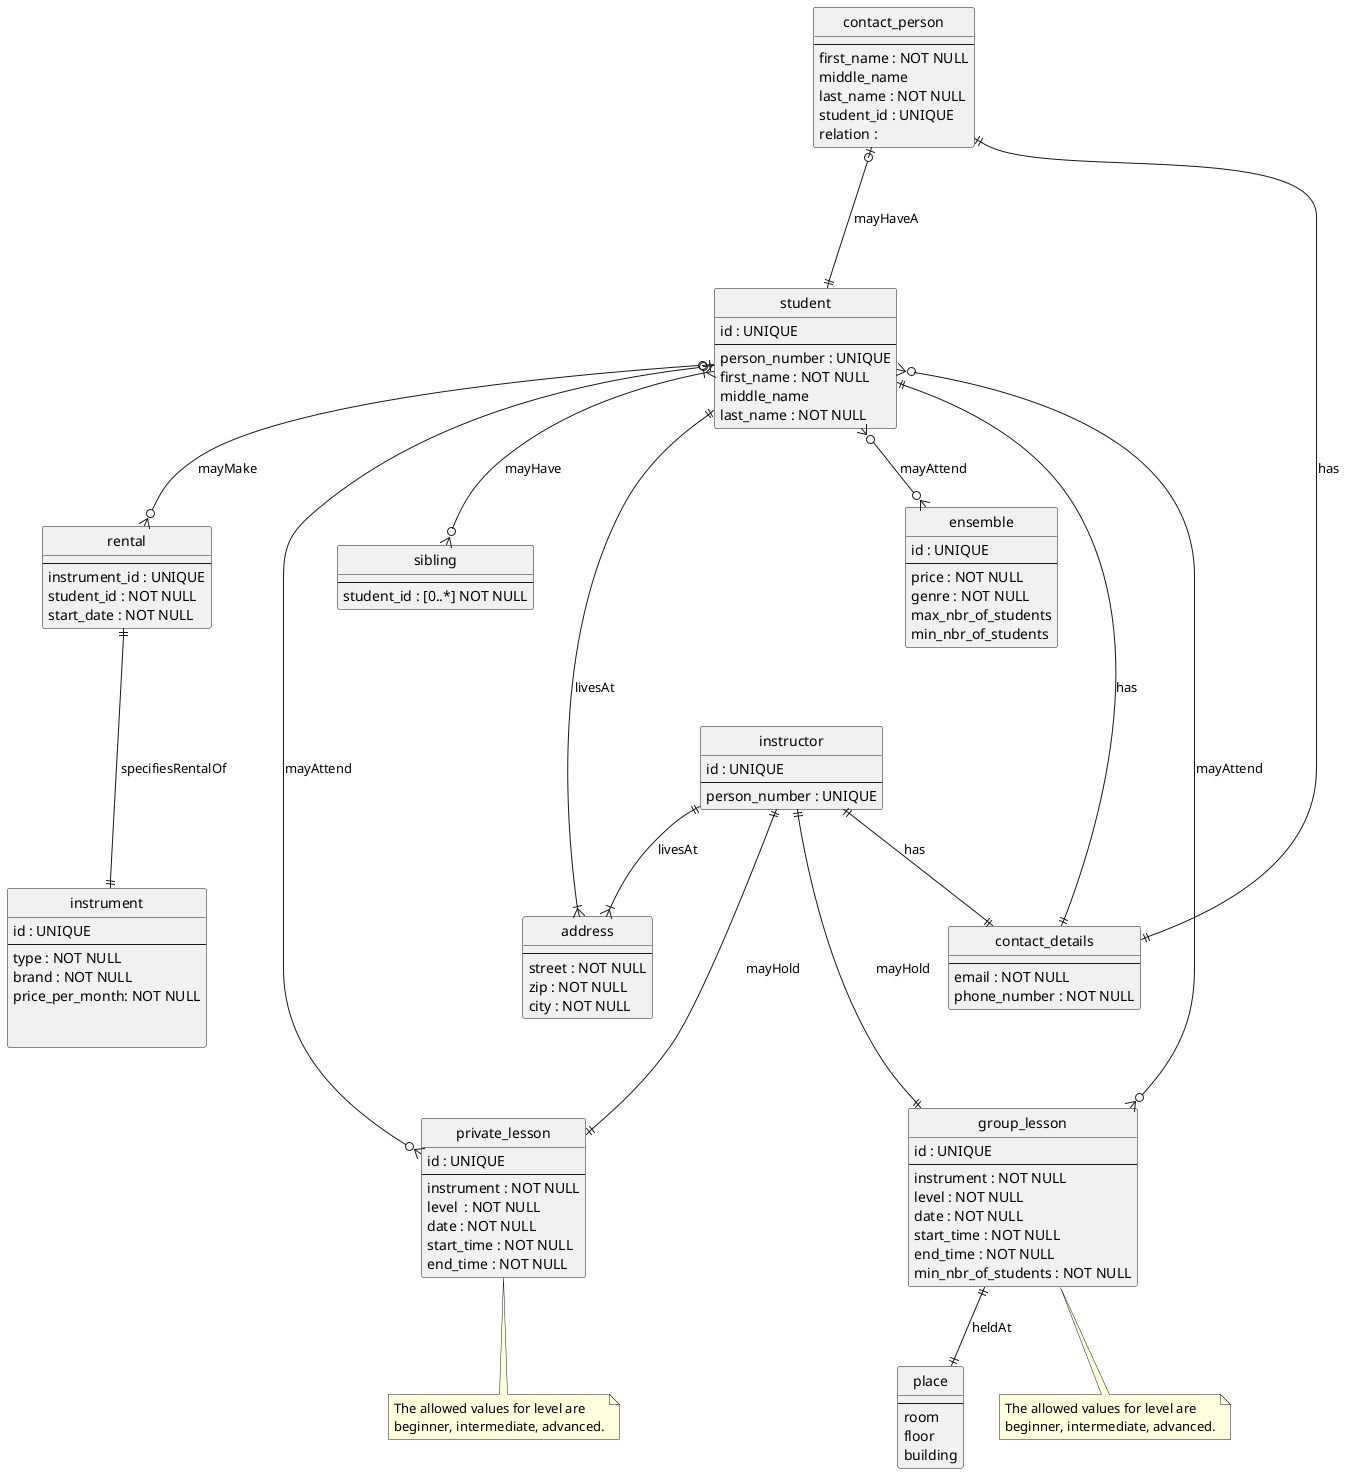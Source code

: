 @startuml Soundgood Music School
hide circle
' 'need to allow mixing to accomplish something with mixed shapes
' allow_mixing

' skinparam linetype ortho
' skinparam package {
'     BackgroundColor LightYellow
' }
' top to bottom direction
' left to right direction

' skinparam ClassAttributeIconSize 0

' ACTORS
entity "person" {
' entity "contact_info" {
    ' id : UNIQUE
    --
    first_name : NOT NULL
    middle_name
    last_name : NOT NULL
}

entity "address" {
    --
    street : NOT NULL
    zip : NOT NULL
    city : NOT NULL
}

entity "contact_details" {
    --
    email : NOT NULL
    phone_number : NOT NULL
}

entity "student" {
    id : UNIQUE
    --
    ' person_id : UNIQUE
    person_number : UNIQUE
    first_name : NOT NULL
    middle_name
    last_name : NOT NULL
    ' siblings [0..*]
    ' rented_instrument [0..2]
    ' eller ska jag dela upp det i två?
    ' contact_person : UNIQUE
    ' no next of kin, only contact_person?
    ' next_of_kin == person_id
}

' ärver från person
entity "contact_person" {
    --
    ' person_id :
    first_name : NOT NULL
    middle_name
    last_name : NOT NULL
    student_id : UNIQUE
    relation : 
}

entity "sibling" {
    --
    student_id : [0..*] NOT NULL
}
entity "instructor" {
    id : UNIQUE 
    --
    ' person_id : UNIQUE
    person_number : UNIQUE
}

' INSTRUMENTS
entity "instrument" {
id : UNIQUE 
' rent_id
--
type : NOT NULL
brand : NOT NULL
price_per_month: NOT NULL

' or
' __
' instrument/type
' brand
' price_per_time_unit
' in_stock
' rented

}
' ' find a better name. "instrument_skill"? Is it even neccessary??
' entity "instrument" {
'     type
'     level
' }

' is in_stock derived data? If rentee_id than its not in stock?
entity "rental" {
    --
    instrument_id : UNIQUE
    ' rent_id
    student_id : NOT NULL
    ' rentee
    start_date : NOT NULL
}

' LESSONS
entity "session" {
     id
     --
}


' ska instructor ligger på denna nivå eller nere hos childs?
entity "lesson" {
    --
    instructor_id
    date : NOT NULL
    start_time : NOT NULL
    end_time : NOT NULL
    price : NOT NULL
}

entity "private_lesson" {
    id : UNIQUE
    --
    instrument : NOT NULL
    level  : NOT NULL
    date : NOT NULL
    start_time : NOT NULL
    end_time : NOT NULL
}
note bottom
    The allowed values for level are
    beginner, intermediate, advanced.
end note


' TODO: Ska level alternativen skrivas som kommentar istället??
entity "group_lesson" {
    id : UNIQUE
    --
    instrument : NOT NULL
    level : NOT NULL
    date : NOT NULL
    start_time : NOT NULL
    end_time : NOT NULL
    ' class_room : NOT NULL
    min_nbr_of_students : NOT NULL
}
note bottom
    The allowed values for level are
    beginner, intermediate, advanced.
end note


entity "place" {
    --
    room
    floor
    building
}

entity "ensemble" {
    id : UNIQUE 
    --
    ' instructor_id
    ' date : NOT NULL
    ' start_time : NOT NULL
    ' end_time : NOT NULL
    ' class_room
    price : NOT NULL
    genre : NOT NULL
    max_nbr_of_students
    min_nbr_of_students
}

' RELATIONS
' person ||--|{ address : livesAt
student ||--|{ address : livesAt
instructor ||--|{ address : livesAt

contact_person ||--|| contact_details : has
student ||--|| contact_details : has
instructor ||--|| contact_details : has
' person ||--|| student::person_id : isA
' person ||--|| instructor::person_id : isA
' person ||--|| contact_person::person_id : isA
' student |o"1"--"0..2"o{ rented_instrument : mayRent
student |o--o{ rental : mayMake
rental ||---|| instrument : specifiesRentalOf

student |o--o{ lesson : mayAttend
student |o--o{ private_lesson : mayAttend
student }o--o{ group_lesson : mayAttend
student }o--o{ ensemble : mayAttend
lesson }|--|| instructor : taughtBy

student ||--o| contact_person : mayHaveA
student }|--o{ sibling : mayHave

' sibling }|--|{ student : isA
' et |o"1"---"10"o{ et2 : relationtest

' session ||---|| place : reserves 
' session ||---|| lesson : books
' session ||---|| group_lesson : mayBookA
' session ||---|| private_lesson : mayBookA
' session ||---|| ensemble : mayBookA
group_lesson ||--|| place : heldAt

instructor ||---|| group_lesson : mayHold
instructor ||---|| private_lesson : mayHold
' instructor ||---|| ensemble : mayHold

' INHERITANCE
hide person
hide lesson
hide session
show contact_details

' ' rename the x* variants into x1 to see effect
' () "xor\nsubtypes" as x1
' stack "xor" as x_1
' label "xor\nsubtypes" as x__1

' ' super/subtype relations using x1 as intermediate connection
' lesson <|-down- x_1
' x_1 -up- private_lesson
' x_1 -up- group_lesson

' lesson <|--down- private_lesson
' lesson <|--down- group_lesson
' ' lesson <|--down- ensemble
' person <|--down- student
' person <|--down- instructor
' person <|--down- contact_person

' ARRANGEMENT
' person --[hidden]up-> student
' person --[hidden]up-> contact_person
' person --[hidden]up-> instructor
' person --[hidden]left-> address

instructor --[hidden]right-> student
student --[hidden]up-> contact_person
' instructor --[hidden]up-> address
' student --[hidden]up-> address
' instructor --[hidden]up-> contact_details
' student --[hidden]up-> contact_details

' instructor --[hidden]down-> contact_details
' student --[hidden]down-> contact_details
' contact_person --[hidden]down-> contact_details


@enduml
@startuml
hide circle

skinparam linetype ortho
' top to bottom direction
left to right direction
' skinparam ClassAttributeIconSize 0

' FINANCIAL
entity student_payment {
    id : UNIQUE
    --
    student_id
    start_of_period
    end_of_period
    lessons
    rented_instruments
}
' note bottom 
'     What if the bill should include several students? 
' end note
entity "billing_information" {
    ' The name on the credit card or billing account.
    name
    ' The address associated with the credit card or account.
    billing_address
    ' Credit card number, expiration date, and security code (CVV), or bank account details for direct debit.
    Payment Method Details
    ' Phone number and email address, in case the business needs to contact the person about their bill.
    Contact Information
    ' Information regarding how often the customer will be charged (monthly, quarterly, annually).
    billing_cycle_information
}

entity instructor_payment {
    id : UNIQUE
    --
    instructor_id
    start_of_period
    end_of_period
    lessons
}
' entity "monthly_statement" {
' }

entity "payout_information" {
    ' The name of the individual or business that will receive the payment.
    payee
    ' Payment Address: The postal address associated with the payee's account, if necessary.
    payment_address
    ' Bank Account Details: This could include the bank name, account number, and routing number for bank transfers.
    account_no
    routing_no
    bank
    ' SWIFT Code and International Bank Account Number (IBAN): For international payments, these numbers help identify the bank and the individual account.
    ' Tax Identification Number (TIN): This might be required for tax purposes, depending on the nature and location of the transaction.
}


' billing_information ||--|{ student : for
' payout_information ||--|| instructor : for

' private_lesson ||---|| time_period : lasts
' group_lesson ||---|| time_period : lasts
' ensemble ||---|| time_period : lasts
' group_lesson ||---|| group_participants : has
' ensemble ||---|| ensemble_participants : has

entity "time_period" {
    --
    date : NOT NULL
    start_time : NOT NULL
    end_time : NOT NULL
}

entity "group_participants" {
    --
    group_lesson_id :
    registered_students [0..*]
    ' registered_students : student_id[]
}

entity "ensemble_participants" {
    --
    ensemble_lesson_id : UNIQUE
    registered_students [0..*]
}

@enduml